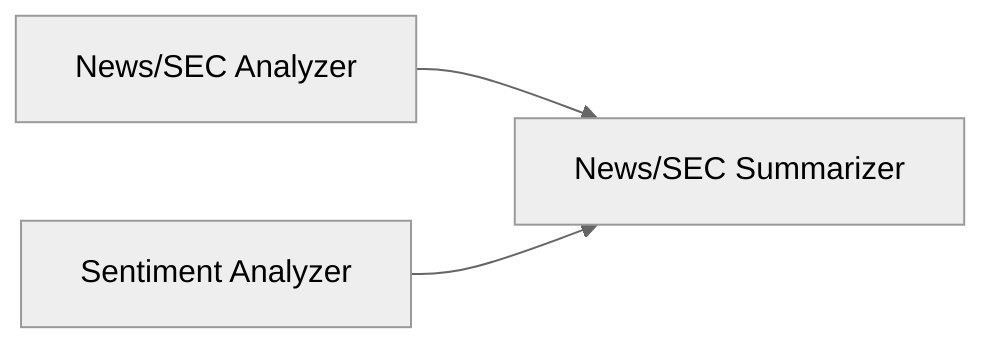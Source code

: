 ---
config:
  look: classic
  theme: neutral
---
flowchart LR
    analyzer["News/SEC Analyzer"] --> summarizer["News/SEC Summarizer"]
    sentiment["Sentiment Analyzer"] --> summarizer